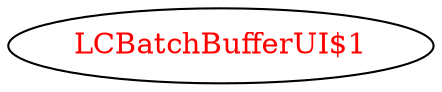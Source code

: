 digraph dependencyGraph {
 concentrate=true;
 ranksep="2.0";
 rankdir="LR"; 
 splines="ortho";
"LCBatchBufferUI$1" [fontcolor="red"];
}
